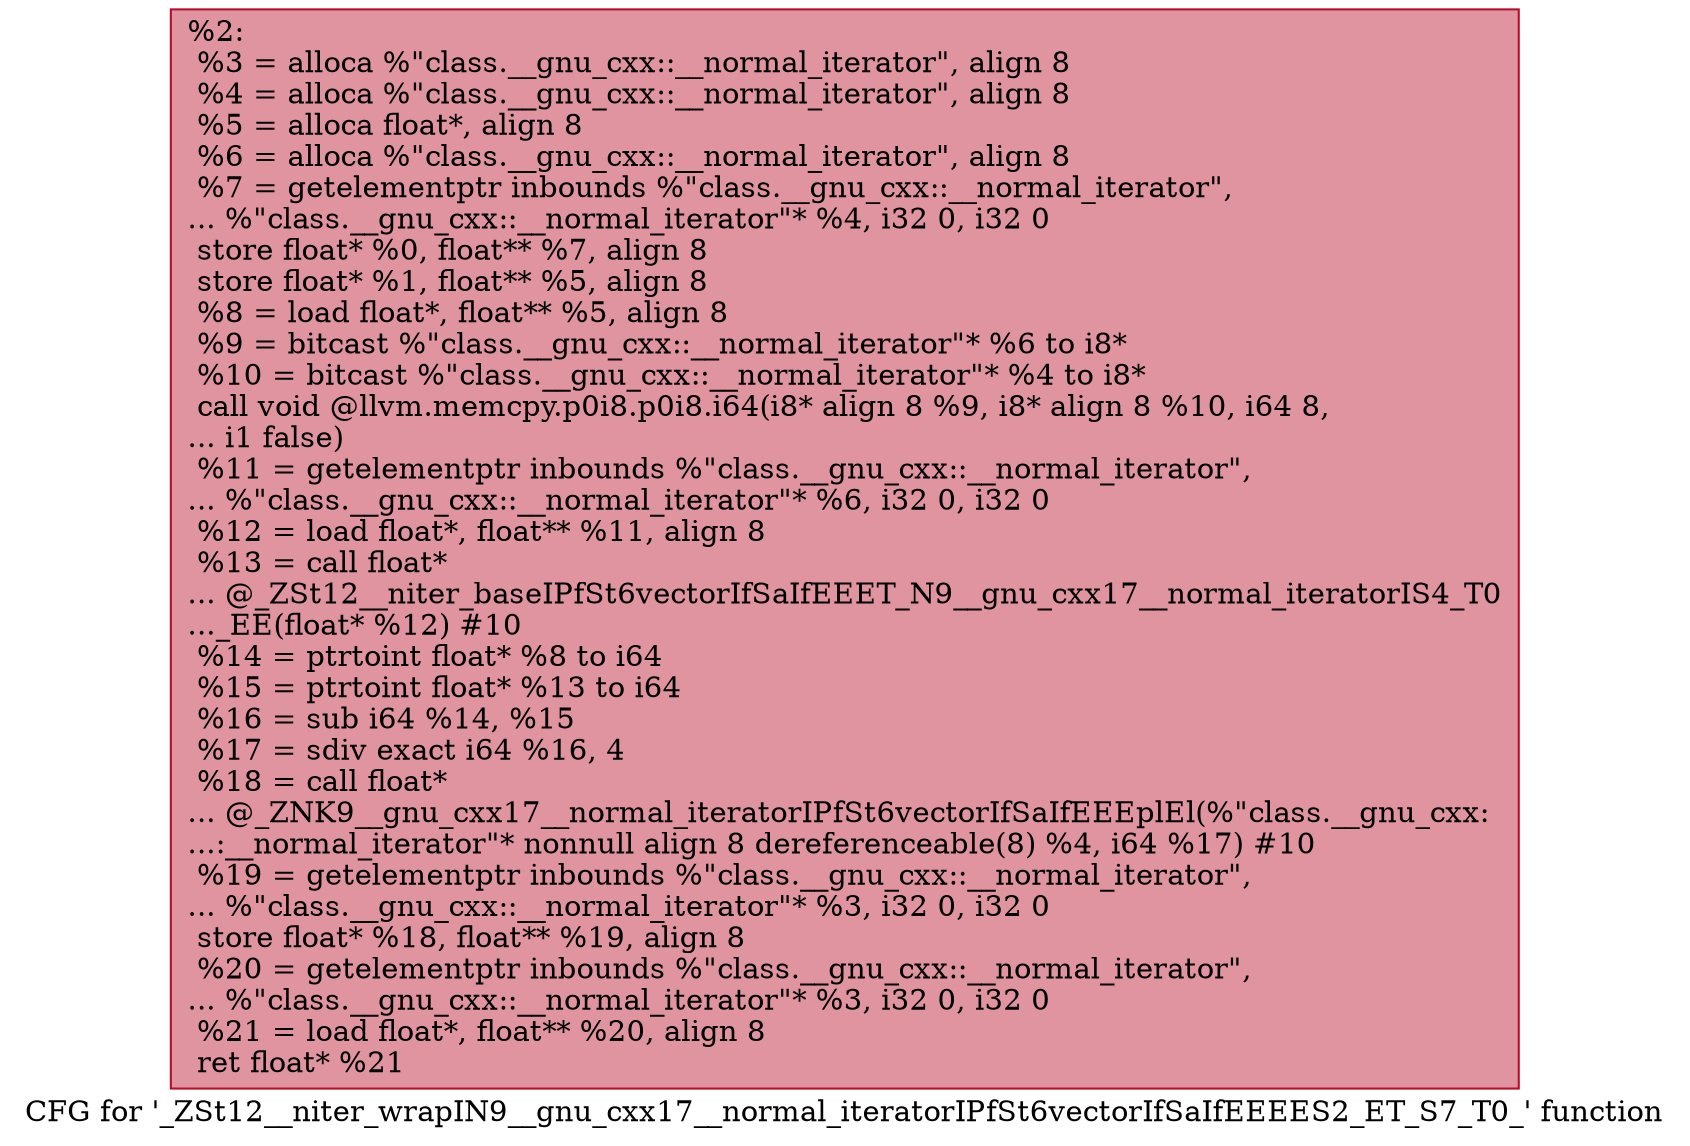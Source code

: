 digraph "CFG for '_ZSt12__niter_wrapIN9__gnu_cxx17__normal_iteratorIPfSt6vectorIfSaIfEEEES2_ET_S7_T0_' function" {
	label="CFG for '_ZSt12__niter_wrapIN9__gnu_cxx17__normal_iteratorIPfSt6vectorIfSaIfEEEES2_ET_S7_T0_' function";

	Node0x563db128ba90 [shape=record,color="#b70d28ff", style=filled, fillcolor="#b70d2870",label="{%2:\l  %3 = alloca %\"class.__gnu_cxx::__normal_iterator\", align 8\l  %4 = alloca %\"class.__gnu_cxx::__normal_iterator\", align 8\l  %5 = alloca float*, align 8\l  %6 = alloca %\"class.__gnu_cxx::__normal_iterator\", align 8\l  %7 = getelementptr inbounds %\"class.__gnu_cxx::__normal_iterator\",\l... %\"class.__gnu_cxx::__normal_iterator\"* %4, i32 0, i32 0\l  store float* %0, float** %7, align 8\l  store float* %1, float** %5, align 8\l  %8 = load float*, float** %5, align 8\l  %9 = bitcast %\"class.__gnu_cxx::__normal_iterator\"* %6 to i8*\l  %10 = bitcast %\"class.__gnu_cxx::__normal_iterator\"* %4 to i8*\l  call void @llvm.memcpy.p0i8.p0i8.i64(i8* align 8 %9, i8* align 8 %10, i64 8,\l... i1 false)\l  %11 = getelementptr inbounds %\"class.__gnu_cxx::__normal_iterator\",\l... %\"class.__gnu_cxx::__normal_iterator\"* %6, i32 0, i32 0\l  %12 = load float*, float** %11, align 8\l  %13 = call float*\l... @_ZSt12__niter_baseIPfSt6vectorIfSaIfEEET_N9__gnu_cxx17__normal_iteratorIS4_T0\l..._EE(float* %12) #10\l  %14 = ptrtoint float* %8 to i64\l  %15 = ptrtoint float* %13 to i64\l  %16 = sub i64 %14, %15\l  %17 = sdiv exact i64 %16, 4\l  %18 = call float*\l... @_ZNK9__gnu_cxx17__normal_iteratorIPfSt6vectorIfSaIfEEEplEl(%\"class.__gnu_cxx:\l...:__normal_iterator\"* nonnull align 8 dereferenceable(8) %4, i64 %17) #10\l  %19 = getelementptr inbounds %\"class.__gnu_cxx::__normal_iterator\",\l... %\"class.__gnu_cxx::__normal_iterator\"* %3, i32 0, i32 0\l  store float* %18, float** %19, align 8\l  %20 = getelementptr inbounds %\"class.__gnu_cxx::__normal_iterator\",\l... %\"class.__gnu_cxx::__normal_iterator\"* %3, i32 0, i32 0\l  %21 = load float*, float** %20, align 8\l  ret float* %21\l}"];
}
